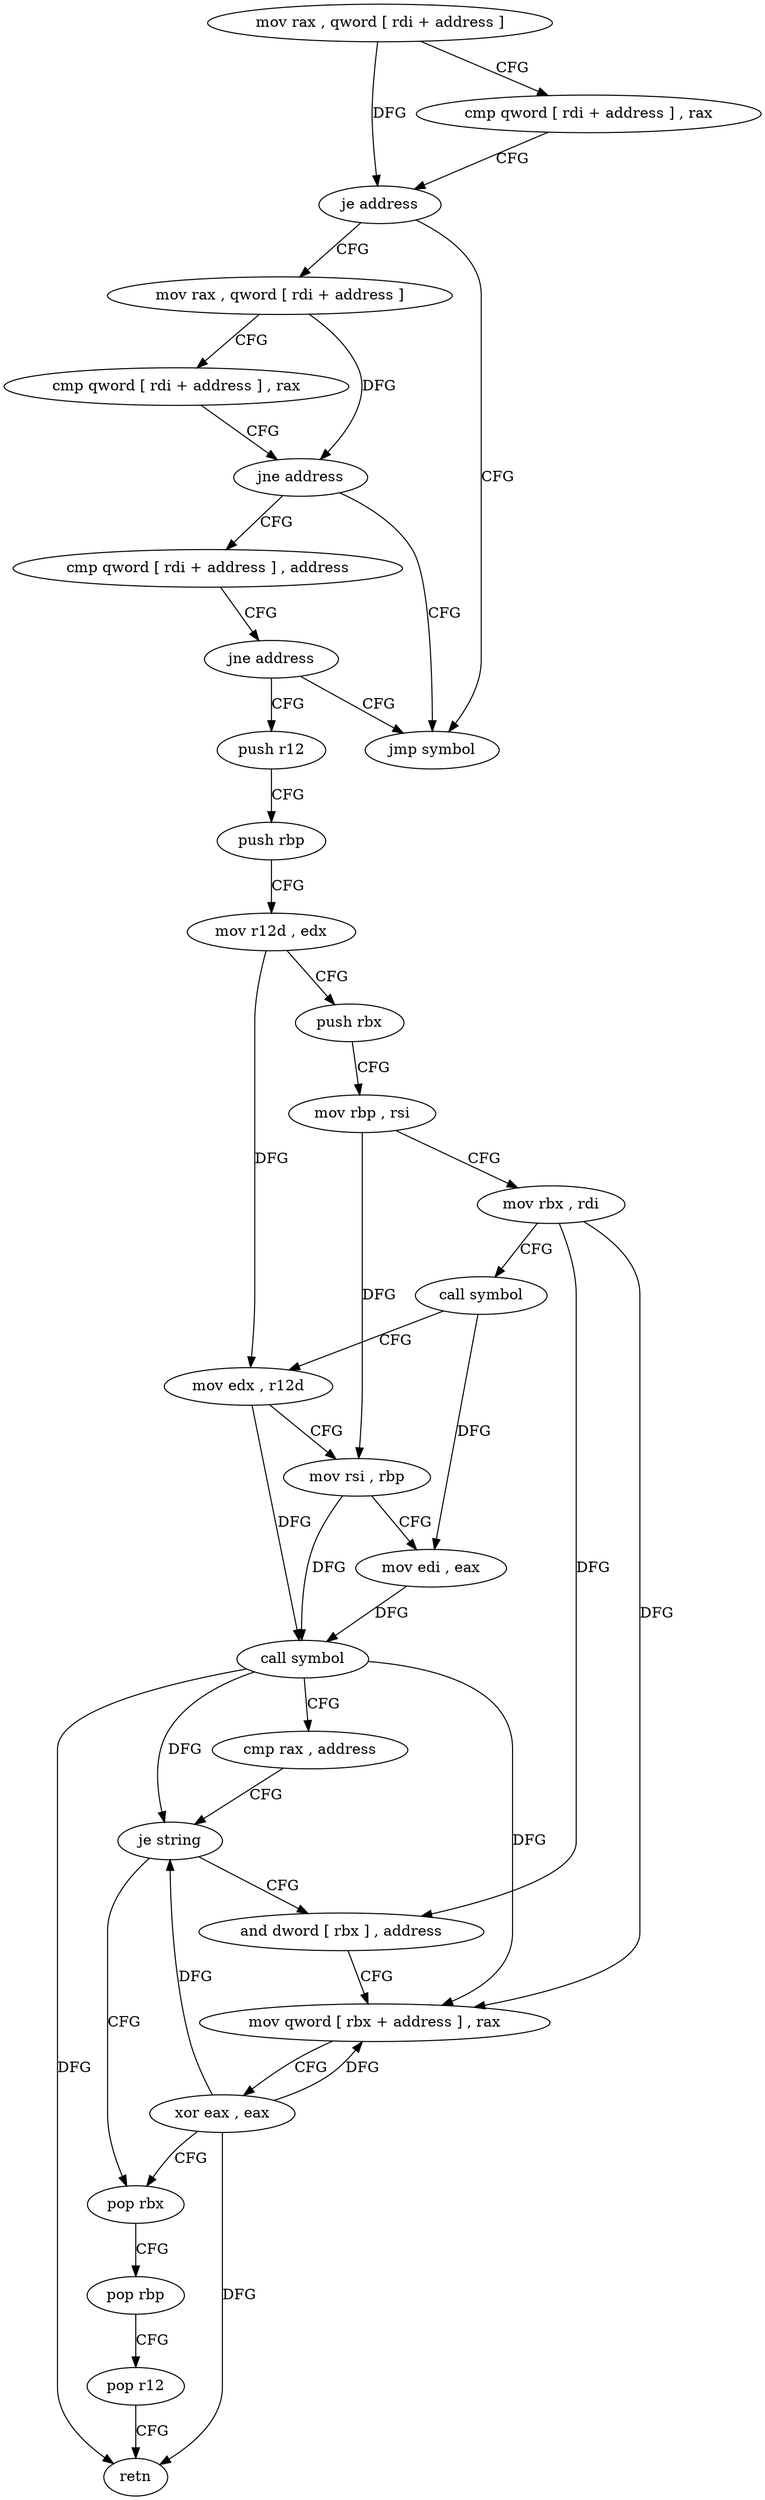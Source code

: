 digraph "func" {
"4270320" [label = "mov rax , qword [ rdi + address ]" ]
"4270324" [label = "cmp qword [ rdi + address ] , rax" ]
"4270328" [label = "je address" ]
"4270336" [label = "mov rax , qword [ rdi + address ]" ]
"4270330" [label = "jmp symbol" ]
"4270340" [label = "cmp qword [ rdi + address ] , rax" ]
"4270344" [label = "jne address" ]
"4270346" [label = "cmp qword [ rdi + address ] , address" ]
"4270351" [label = "jne address" ]
"4270353" [label = "push r12" ]
"4270355" [label = "push rbp" ]
"4270356" [label = "mov r12d , edx" ]
"4270359" [label = "push rbx" ]
"4270360" [label = "mov rbp , rsi" ]
"4270363" [label = "mov rbx , rdi" ]
"4270366" [label = "call symbol" ]
"4270371" [label = "mov edx , r12d" ]
"4270374" [label = "mov rsi , rbp" ]
"4270377" [label = "mov edi , eax" ]
"4270379" [label = "call symbol" ]
"4270384" [label = "cmp rax , address" ]
"4270388" [label = "je string" ]
"4270402" [label = "pop rbx" ]
"4270390" [label = "and dword [ rbx ] , address" ]
"4270403" [label = "pop rbp" ]
"4270404" [label = "pop r12" ]
"4270406" [label = "retn" ]
"4270393" [label = "mov qword [ rbx + address ] , rax" ]
"4270400" [label = "xor eax , eax" ]
"4270320" -> "4270324" [ label = "CFG" ]
"4270320" -> "4270328" [ label = "DFG" ]
"4270324" -> "4270328" [ label = "CFG" ]
"4270328" -> "4270336" [ label = "CFG" ]
"4270328" -> "4270330" [ label = "CFG" ]
"4270336" -> "4270340" [ label = "CFG" ]
"4270336" -> "4270344" [ label = "DFG" ]
"4270340" -> "4270344" [ label = "CFG" ]
"4270344" -> "4270330" [ label = "CFG" ]
"4270344" -> "4270346" [ label = "CFG" ]
"4270346" -> "4270351" [ label = "CFG" ]
"4270351" -> "4270330" [ label = "CFG" ]
"4270351" -> "4270353" [ label = "CFG" ]
"4270353" -> "4270355" [ label = "CFG" ]
"4270355" -> "4270356" [ label = "CFG" ]
"4270356" -> "4270359" [ label = "CFG" ]
"4270356" -> "4270371" [ label = "DFG" ]
"4270359" -> "4270360" [ label = "CFG" ]
"4270360" -> "4270363" [ label = "CFG" ]
"4270360" -> "4270374" [ label = "DFG" ]
"4270363" -> "4270366" [ label = "CFG" ]
"4270363" -> "4270390" [ label = "DFG" ]
"4270363" -> "4270393" [ label = "DFG" ]
"4270366" -> "4270371" [ label = "CFG" ]
"4270366" -> "4270377" [ label = "DFG" ]
"4270371" -> "4270374" [ label = "CFG" ]
"4270371" -> "4270379" [ label = "DFG" ]
"4270374" -> "4270377" [ label = "CFG" ]
"4270374" -> "4270379" [ label = "DFG" ]
"4270377" -> "4270379" [ label = "DFG" ]
"4270379" -> "4270384" [ label = "CFG" ]
"4270379" -> "4270388" [ label = "DFG" ]
"4270379" -> "4270406" [ label = "DFG" ]
"4270379" -> "4270393" [ label = "DFG" ]
"4270384" -> "4270388" [ label = "CFG" ]
"4270388" -> "4270402" [ label = "CFG" ]
"4270388" -> "4270390" [ label = "CFG" ]
"4270402" -> "4270403" [ label = "CFG" ]
"4270390" -> "4270393" [ label = "CFG" ]
"4270403" -> "4270404" [ label = "CFG" ]
"4270404" -> "4270406" [ label = "CFG" ]
"4270393" -> "4270400" [ label = "CFG" ]
"4270400" -> "4270402" [ label = "CFG" ]
"4270400" -> "4270388" [ label = "DFG" ]
"4270400" -> "4270393" [ label = "DFG" ]
"4270400" -> "4270406" [ label = "DFG" ]
}
